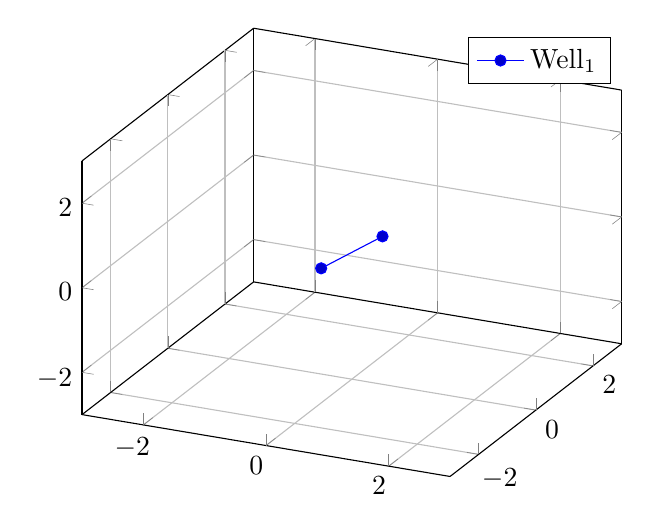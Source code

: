 % -*- root: ../../mainThesis.tex -*-

\begin{tikzpicture}[scale=1]

\begin{axis}[grid=major,
xmin=-3, xmax=3,
ymin=-3, ymax=3,
zmin=-3, zmax=3]
\addplot3 coordinates { (-0.5,0,-0.5) (0.5,0,0.5) };
\addlegendentry{$\text{Well}_1$};
\end{axis}


\end{tikzpicture}
